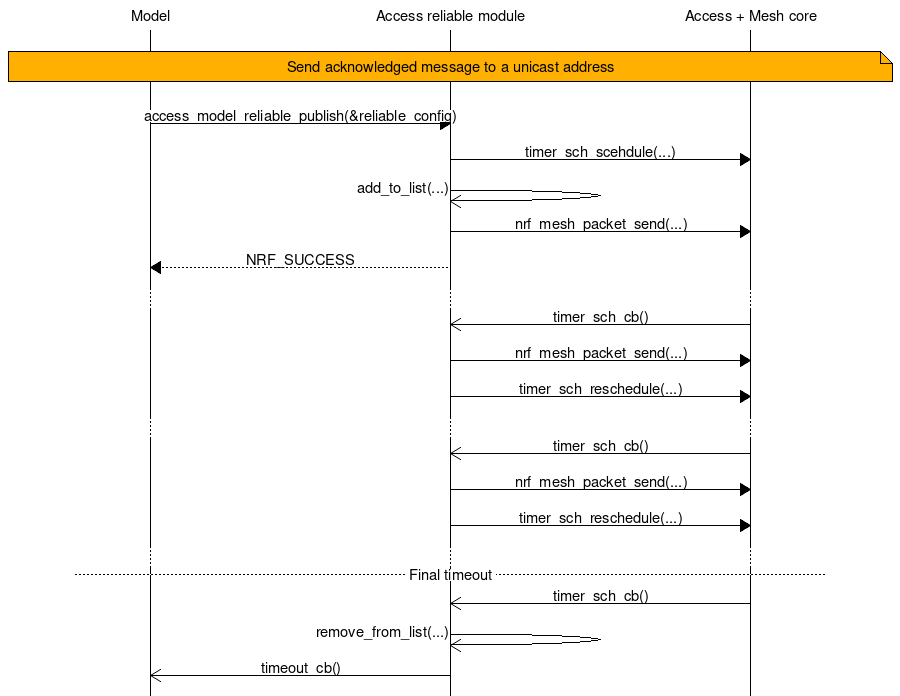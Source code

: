 msc {
    hscale="1.5";
    model[label="Model"],
    access[label="Access reliable module"],
    core[label="Access + Mesh core"];

    |||;
    model note core[label="Send acknowledged message to a unicast address", textbgcolor="#FFB000"];
    |||;
    model => access[label="access_model_reliable_publish(&reliable_config)"];
    access => core[label="timer_sch_scehdule(...)"];
    access =>> access[label="add_to_list(...)"];
    access => core[label="nrf_mesh_packet_send(...)"];
    model << access[label="NRF_SUCCESS"];
    ...;
    access <<= core[label="timer_sch_cb()"];
    access => core[label="nrf_mesh_packet_send(...)"];
    access => core[label="timer_sch_reschedule(...)"];
    ...;
    access <<= core[label="timer_sch_cb()"];
    access => core[label="nrf_mesh_packet_send(...)"];
    access => core[label="timer_sch_reschedule(...)"];
    ...;
    ---[label=" Final timeout "];
    access <<= core[label="timer_sch_cb()"];
    access =>> access[label="remove_from_list(...)"];
    access =>> model[label="timeout_cb()"];
}